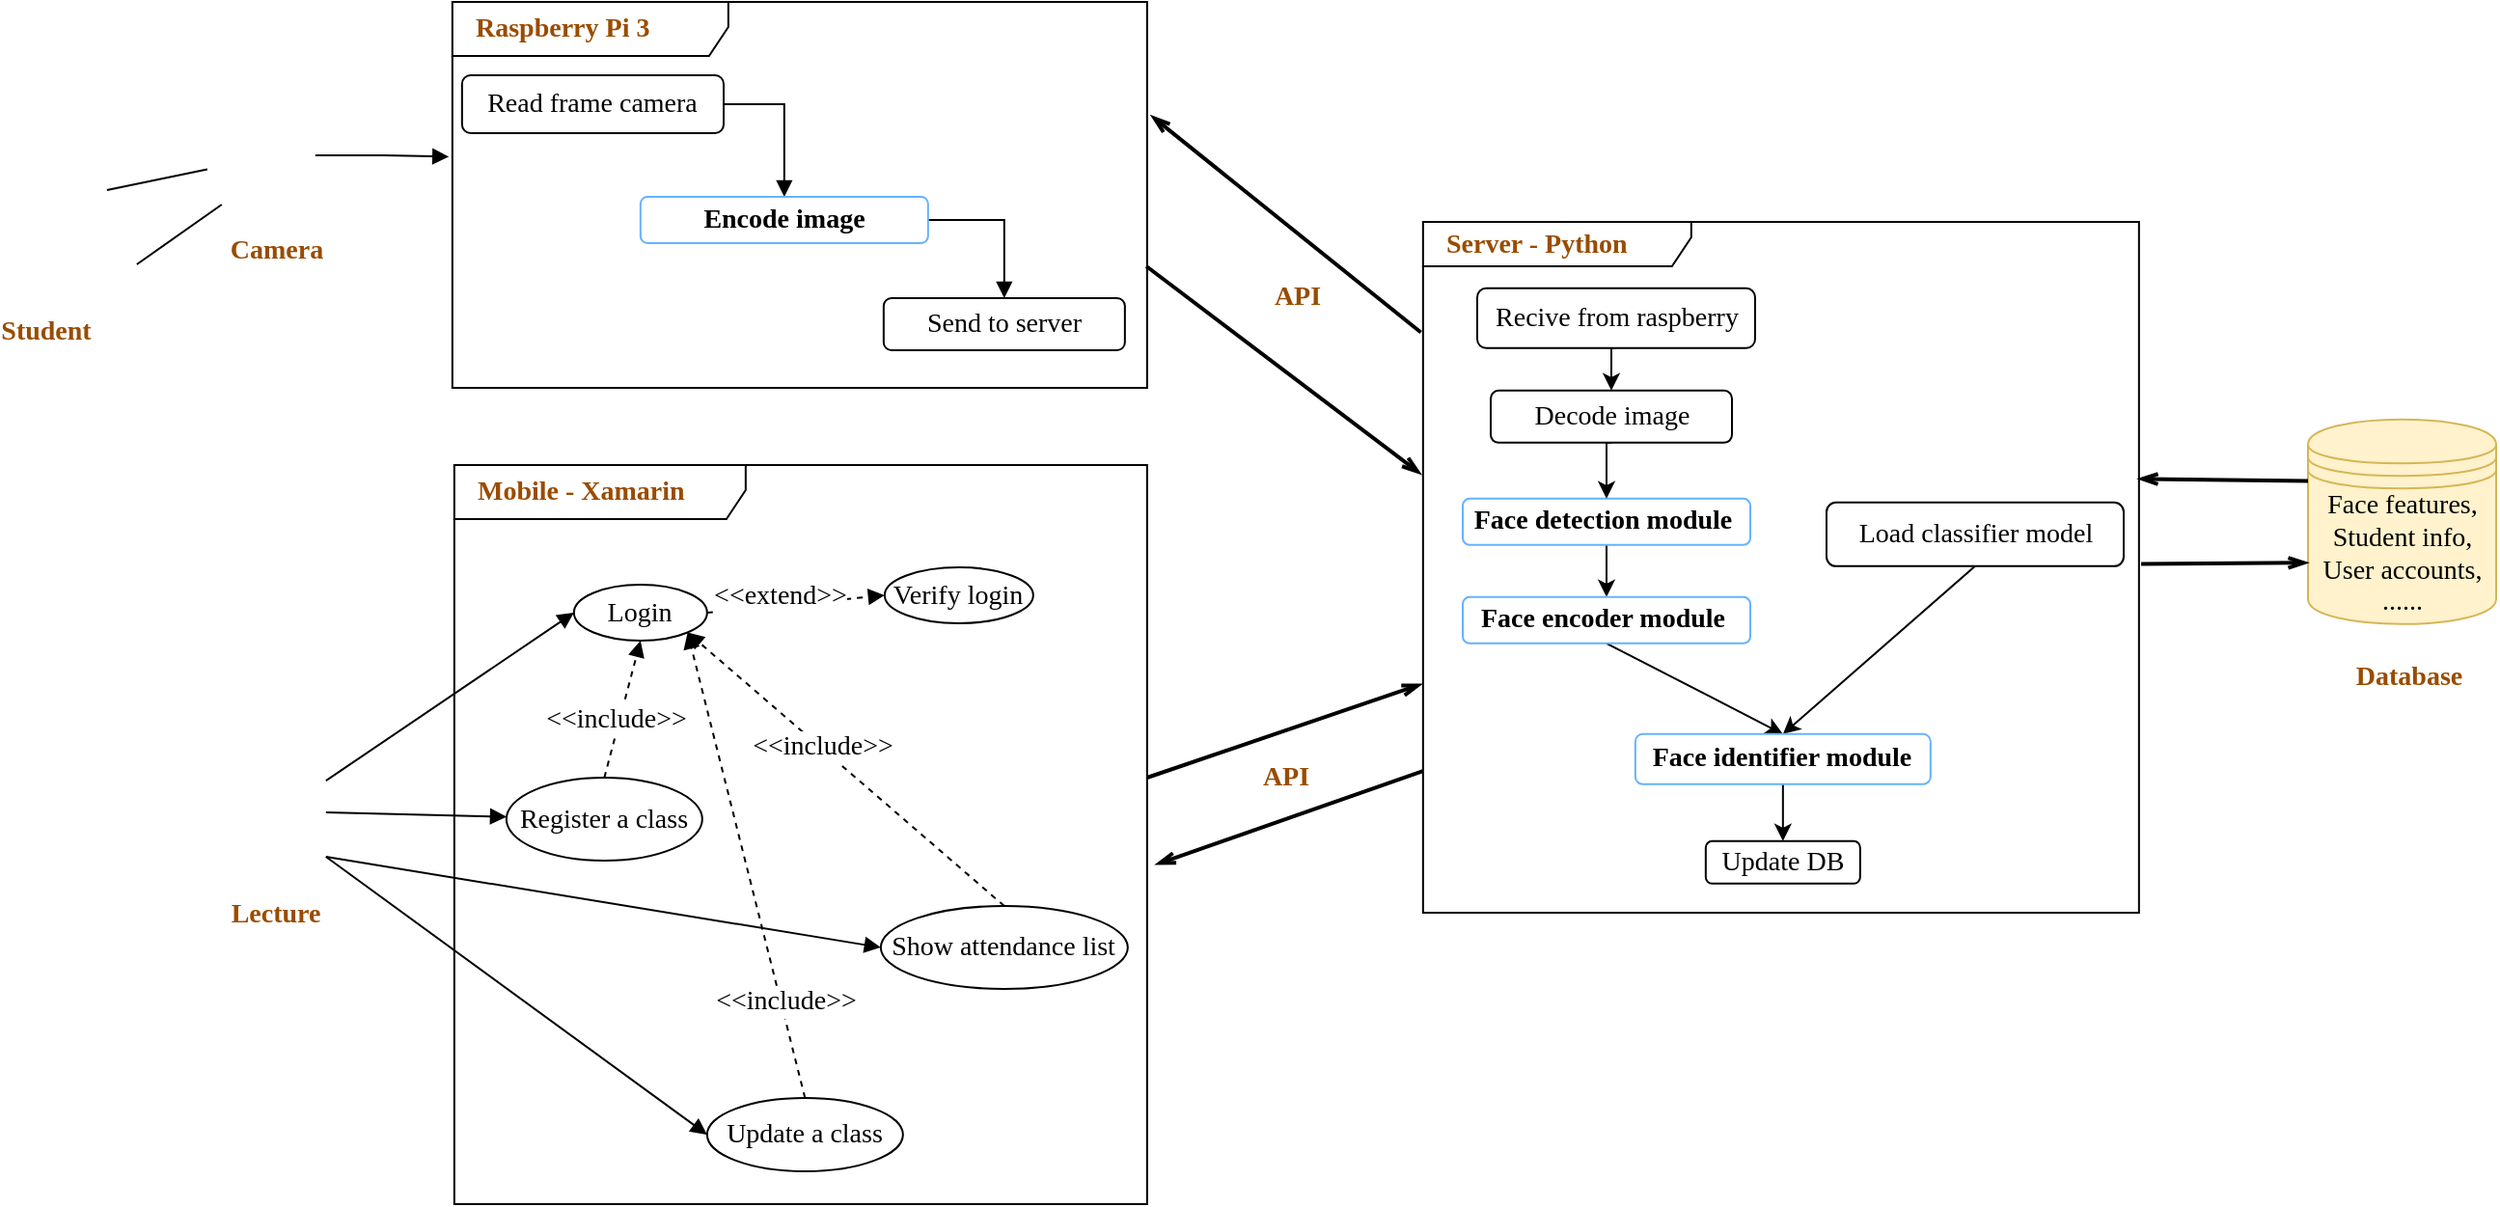 <mxfile version="14.4.3" type="device"><diagram id="TrGYtMfSvZCqW12sGQtQ" name="Page-1"><mxGraphModel dx="1662" dy="832" grid="0" gridSize="10" guides="1" tooltips="1" connect="1" arrows="1" fold="1" page="1" pageScale="1" pageWidth="3300" pageHeight="4681" math="0" shadow="0"><root><mxCell id="0"/><mxCell id="1" parent="0"/><mxCell id="8BWZ6EkXjRc2-Mct20W5-26" value="" style="edgeStyle=orthogonalEdgeStyle;rounded=0;orthogonalLoop=1;jettySize=auto;html=1;fontSize=14;entryX=-0.005;entryY=0.401;entryDx=0;entryDy=0;entryPerimeter=0;endArrow=block;endFill=1;fontFamily=Times New Roman;" parent="1" source="8BWZ6EkXjRc2-Mct20W5-1" target="8BWZ6EkXjRc2-Mct20W5-14" edge="1"><mxGeometry relative="1" as="geometry"/></mxCell><mxCell id="8BWZ6EkXjRc2-Mct20W5-1" value="" style="shape=image;verticalLabelPosition=bottom;labelBackgroundColor=#ffffff;verticalAlign=top;aspect=fixed;imageAspect=0;image=https://www.nicepng.com/png/detail/16-164446_camera-icons-pdf-camera-icon.png;fontFamily=Times New Roman;fontSize=14;" parent="1" vertex="1"><mxGeometry x="589.92" y="192.5" width="48.5" height="36" as="geometry"/></mxCell><mxCell id="8BWZ6EkXjRc2-Mct20W5-2" value="&lt;b style=&quot;font-size: 14px;&quot;&gt;&lt;font color=&quot;#994c00&quot; style=&quot;font-size: 14px;&quot;&gt;Camera&lt;/font&gt;&lt;/b&gt;" style="text;html=1;align=center;verticalAlign=middle;resizable=0;points=[];autosize=1;fontFamily=Times New Roman;fontSize=14;" parent="1" vertex="1"><mxGeometry x="588.92" y="249" width="58" height="21" as="geometry"/></mxCell><mxCell id="8BWZ6EkXjRc2-Mct20W5-3" value="&lt;font style=&quot;font-size: 14px;&quot;&gt;Face features,&lt;br style=&quot;font-size: 14px;&quot;&gt;Student info,&lt;br style=&quot;font-size: 14px;&quot;&gt;User accounts,&lt;br style=&quot;font-size: 14px;&quot;&gt;......&lt;br style=&quot;font-size: 14px;&quot;&gt;&lt;/font&gt;" style="shape=datastore;whiteSpace=wrap;html=1;fillColor=#fff2cc;strokeColor=#d6b656;fontFamily=Times New Roman;fontSize=14;" parent="1" vertex="1"><mxGeometry x="1671" y="347.42" width="97.5" height="106" as="geometry"/></mxCell><mxCell id="8BWZ6EkXjRc2-Mct20W5-4" value="&lt;div style=&quot;font-size: 14px;&quot;&gt;&lt;b style=&quot;font-size: 14px;&quot;&gt;&lt;font color=&quot;#994c00&quot; style=&quot;font-size: 14px;&quot;&gt;&amp;nbsp; &amp;nbsp;Mobile - Xamarin&lt;/font&gt;&lt;/b&gt;&lt;/div&gt;" style="shape=umlFrame;whiteSpace=wrap;html=1;width=151;height=28;align=left;fontFamily=Times New Roman;fontSize=14;" parent="1" vertex="1"><mxGeometry x="710.42" y="371" width="359" height="383" as="geometry"/></mxCell><mxCell id="8BWZ6EkXjRc2-Mct20W5-5" value="&lt;b style=&quot;font-size: 14px;&quot;&gt;&lt;font color=&quot;#994c00&quot; style=&quot;font-size: 14px;&quot;&gt;&amp;nbsp; &amp;nbsp;Server - Python&lt;/font&gt;&lt;/b&gt;" style="shape=umlFrame;whiteSpace=wrap;html=1;width=139;height=23;align=left;fontFamily=Times New Roman;fontSize=14;" parent="1" vertex="1"><mxGeometry x="1212.42" y="245" width="371" height="358" as="geometry"/></mxCell><mxCell id="8BWZ6EkXjRc2-Mct20W5-7" value="" style="shape=image;verticalLabelPosition=bottom;labelBackgroundColor=#ffffff;verticalAlign=top;aspect=fixed;imageAspect=0;image=https://cdn.iconscout.com/icon/free/png-512/xamarin-282427.png;fontFamily=Times New Roman;fontSize=14;" parent="1" vertex="1"><mxGeometry x="832.0" y="373" width="23" height="23" as="geometry"/></mxCell><mxCell id="8BWZ6EkXjRc2-Mct20W5-44" style="rounded=0;orthogonalLoop=1;jettySize=auto;html=1;entryX=0;entryY=0.5;entryDx=0;entryDy=0;startArrow=none;startFill=0;endArrow=block;endFill=1;fontSize=14;fontFamily=Times New Roman;" parent="1" source="8BWZ6EkXjRc2-Mct20W5-11" target="8BWZ6EkXjRc2-Mct20W5-39" edge="1"><mxGeometry relative="1" as="geometry"/></mxCell><mxCell id="8BWZ6EkXjRc2-Mct20W5-46" style="edgeStyle=none;rounded=0;orthogonalLoop=1;jettySize=auto;html=1;startArrow=none;startFill=0;endArrow=block;endFill=1;fontSize=14;fontFamily=Times New Roman;" parent="1" source="8BWZ6EkXjRc2-Mct20W5-11" target="8BWZ6EkXjRc2-Mct20W5-40" edge="1"><mxGeometry relative="1" as="geometry"/></mxCell><mxCell id="8BWZ6EkXjRc2-Mct20W5-48" style="edgeStyle=none;rounded=0;orthogonalLoop=1;jettySize=auto;html=1;exitX=1;exitY=1;exitDx=0;exitDy=0;startArrow=none;startFill=0;endArrow=block;endFill=1;fontSize=14;entryX=0;entryY=0.5;entryDx=0;entryDy=0;fontFamily=Times New Roman;" parent="1" source="8BWZ6EkXjRc2-Mct20W5-11" target="8BWZ6EkXjRc2-Mct20W5-42" edge="1"><mxGeometry relative="1" as="geometry"/></mxCell><mxCell id="8BWZ6EkXjRc2-Mct20W5-49" style="edgeStyle=none;rounded=0;orthogonalLoop=1;jettySize=auto;html=1;exitX=1;exitY=1;exitDx=0;exitDy=0;startArrow=none;startFill=0;endArrow=block;endFill=1;fontSize=14;entryX=0;entryY=0.5;entryDx=0;entryDy=0;fontFamily=Times New Roman;" parent="1" source="8BWZ6EkXjRc2-Mct20W5-11" target="8BWZ6EkXjRc2-Mct20W5-41" edge="1"><mxGeometry relative="1" as="geometry"/></mxCell><mxCell id="8BWZ6EkXjRc2-Mct20W5-11" value="" style="shape=image;verticalLabelPosition=bottom;labelBackgroundColor=#ffffff;verticalAlign=top;aspect=fixed;imageAspect=0;image=https://www.freeiconspng.com/thumbs/computer-user-icon/computer-user-icon-28.png;fontFamily=Times New Roman;fontSize=14;" parent="1" vertex="1"><mxGeometry x="596.92" y="527" width="47" height="47" as="geometry"/></mxCell><mxCell id="8BWZ6EkXjRc2-Mct20W5-12" value="" style="shape=image;verticalLabelPosition=bottom;labelBackgroundColor=#ffffff;verticalAlign=top;aspect=fixed;imageAspect=0;image=https://cdn3.iconfinder.com/data/icons/education-2-2/256/Student_Reading-512.png;fontFamily=Times New Roman;fontSize=14;" parent="1" vertex="1"><mxGeometry x="479" y="239" width="40.42" height="40.42" as="geometry"/></mxCell><mxCell id="8BWZ6EkXjRc2-Mct20W5-13" value="" style="shape=image;verticalLabelPosition=bottom;labelBackgroundColor=#ffffff;verticalAlign=top;aspect=fixed;imageAspect=0;image=https://cdn3.iconfinder.com/data/icons/logos-and-brands-adobe/512/267_Python-512.png;fontFamily=Times New Roman;fontSize=14;" parent="1" vertex="1"><mxGeometry x="1324" y="249" width="18.5" height="18.5" as="geometry"/></mxCell><mxCell id="8BWZ6EkXjRc2-Mct20W5-14" value="&lt;b style=&quot;font-size: 14px;&quot;&gt;&lt;font color=&quot;#994c00&quot; style=&quot;font-size: 14px;&quot;&gt;&amp;nbsp; &amp;nbsp;Raspberry Pi 3&lt;/font&gt;&lt;/b&gt;" style="shape=umlFrame;whiteSpace=wrap;html=1;width=143;height=28;align=left;fontFamily=Times New Roman;fontSize=14;" parent="1" vertex="1"><mxGeometry x="709.42" y="131" width="360" height="200" as="geometry"/></mxCell><mxCell id="8BWZ6EkXjRc2-Mct20W5-17" value="" style="shape=image;verticalLabelPosition=bottom;labelBackgroundColor=#ffffff;verticalAlign=top;aspect=fixed;imageAspect=0;image=https://cdn.iconscout.com/icon/free/png-256/raspberry-pi-3-569254.png;fontFamily=Times New Roman;fontSize=14;" parent="1" vertex="1"><mxGeometry x="819.3" y="133.5" width="24.5" height="24.5" as="geometry"/></mxCell><mxCell id="8BWZ6EkXjRc2-Mct20W5-18" value="&lt;b style=&quot;font-size: 14px;&quot;&gt;&lt;font color=&quot;#994c00&quot; style=&quot;font-size: 14px;&quot;&gt;Student&lt;/font&gt;&lt;/b&gt;" style="text;html=1;strokeColor=none;fillColor=none;align=center;verticalAlign=middle;whiteSpace=wrap;rounded=0;fontSize=14;fontFamily=Times New Roman;" parent="1" vertex="1"><mxGeometry x="479.42" y="291.5" width="40" height="20" as="geometry"/></mxCell><mxCell id="8BWZ6EkXjRc2-Mct20W5-19" value="&lt;b style=&quot;font-size: 14px;&quot;&gt;&lt;font color=&quot;#994c00&quot; style=&quot;font-size: 14px;&quot;&gt;Lecture&lt;/font&gt;&lt;/b&gt;" style="text;html=1;strokeColor=none;fillColor=none;align=center;verticalAlign=middle;whiteSpace=wrap;rounded=0;fontSize=14;fontFamily=Times New Roman;" parent="1" vertex="1"><mxGeometry x="598.42" y="594" width="40" height="20" as="geometry"/></mxCell><mxCell id="8BWZ6EkXjRc2-Mct20W5-20" value="&lt;b style=&quot;font-size: 14px;&quot;&gt;&lt;font color=&quot;#994c00&quot; style=&quot;font-size: 14px;&quot;&gt;Database&lt;/font&gt;&lt;/b&gt;" style="text;html=1;align=center;verticalAlign=middle;resizable=0;points=[];autosize=1;fontFamily=Times New Roman;fontSize=14;" parent="1" vertex="1"><mxGeometry x="1690.42" y="470" width="65" height="21" as="geometry"/></mxCell><mxCell id="8BWZ6EkXjRc2-Mct20W5-21" value="" style="endArrow=none;html=1;fontSize=14;fontFamily=Times New Roman;" parent="1" edge="1"><mxGeometry width="50" height="50" relative="1" as="geometry"><mxPoint x="530.42" y="228.5" as="sourcePoint"/><mxPoint x="582.42" y="217.71" as="targetPoint"/></mxGeometry></mxCell><mxCell id="8BWZ6EkXjRc2-Mct20W5-25" value="" style="endArrow=none;html=1;fontSize=14;fontFamily=Times New Roman;" parent="1" edge="1"><mxGeometry width="50" height="50" relative="1" as="geometry"><mxPoint x="545.92" y="267" as="sourcePoint"/><mxPoint x="589.92" y="236" as="targetPoint"/></mxGeometry></mxCell><mxCell id="8BWZ6EkXjRc2-Mct20W5-50" style="edgeStyle=none;rounded=0;orthogonalLoop=1;jettySize=auto;html=1;exitX=1;exitY=0.5;exitDx=0;exitDy=0;entryX=0;entryY=0.5;entryDx=0;entryDy=0;startArrow=none;startFill=0;endArrow=block;endFill=1;fontSize=14;dashed=1;fontFamily=Times New Roman;" parent="1" source="8BWZ6EkXjRc2-Mct20W5-39" target="8BWZ6EkXjRc2-Mct20W5-43" edge="1"><mxGeometry relative="1" as="geometry"/></mxCell><mxCell id="8BWZ6EkXjRc2-Mct20W5-54" value="&lt;font style=&quot;font-size: 14px;&quot;&gt;&amp;lt;&amp;lt;extend&amp;gt;&amp;gt;&lt;/font&gt;" style="edgeLabel;html=1;align=center;verticalAlign=middle;resizable=0;points=[];fontSize=14;fontFamily=Times New Roman;" parent="8BWZ6EkXjRc2-Mct20W5-50" vertex="1" connectable="0"><mxGeometry x="-0.415" y="1" relative="1" as="geometry"><mxPoint x="10.95" y="-4.78" as="offset"/></mxGeometry></mxCell><mxCell id="8BWZ6EkXjRc2-Mct20W5-39" value="Login" style="ellipse;whiteSpace=wrap;html=1;fontSize=14;fontFamily=Times New Roman;" parent="1" vertex="1"><mxGeometry x="772.42" y="433" width="69" height="29" as="geometry"/></mxCell><mxCell id="8BWZ6EkXjRc2-Mct20W5-53" style="edgeStyle=none;rounded=0;orthogonalLoop=1;jettySize=auto;html=1;exitX=0.5;exitY=0;exitDx=0;exitDy=0;entryX=0.5;entryY=1;entryDx=0;entryDy=0;dashed=1;startArrow=none;startFill=0;endArrow=block;endFill=1;fontSize=14;fontFamily=Times New Roman;" parent="1" source="8BWZ6EkXjRc2-Mct20W5-40" target="8BWZ6EkXjRc2-Mct20W5-39" edge="1"><mxGeometry relative="1" as="geometry"/></mxCell><mxCell id="8BWZ6EkXjRc2-Mct20W5-40" value="Register a class" style="ellipse;whiteSpace=wrap;html=1;fontSize=14;fontFamily=Times New Roman;" parent="1" vertex="1"><mxGeometry x="737.42" y="533" width="101.5" height="43" as="geometry"/></mxCell><mxCell id="8BWZ6EkXjRc2-Mct20W5-52" style="edgeStyle=none;rounded=0;orthogonalLoop=1;jettySize=auto;html=1;exitX=0.5;exitY=0;exitDx=0;exitDy=0;entryX=1;entryY=1;entryDx=0;entryDy=0;dashed=1;startArrow=none;startFill=0;endArrow=block;endFill=1;fontSize=14;fontFamily=Times New Roman;" parent="1" source="8BWZ6EkXjRc2-Mct20W5-41" target="8BWZ6EkXjRc2-Mct20W5-39" edge="1"><mxGeometry relative="1" as="geometry"/></mxCell><mxCell id="8BWZ6EkXjRc2-Mct20W5-41" value="Update a class" style="ellipse;whiteSpace=wrap;html=1;fontSize=14;fontFamily=Times New Roman;" parent="1" vertex="1"><mxGeometry x="841.42" y="699" width="101.5" height="38" as="geometry"/></mxCell><mxCell id="8BWZ6EkXjRc2-Mct20W5-51" style="edgeStyle=none;rounded=0;orthogonalLoop=1;jettySize=auto;html=1;exitX=0.5;exitY=0;exitDx=0;exitDy=0;entryX=1;entryY=1;entryDx=0;entryDy=0;dashed=1;startArrow=none;startFill=0;endArrow=block;endFill=1;fontSize=14;fontFamily=Times New Roman;" parent="1" source="8BWZ6EkXjRc2-Mct20W5-42" target="8BWZ6EkXjRc2-Mct20W5-39" edge="1"><mxGeometry relative="1" as="geometry"/></mxCell><mxCell id="8BWZ6EkXjRc2-Mct20W5-42" value="Show&amp;nbsp;&lt;span style=&quot;text-align: left; font-size: 14px;&quot;&gt;attendance list&lt;/span&gt;" style="ellipse;whiteSpace=wrap;html=1;fontSize=14;fontFamily=Times New Roman;" parent="1" vertex="1"><mxGeometry x="931.42" y="599.5" width="128" height="43" as="geometry"/></mxCell><mxCell id="8BWZ6EkXjRc2-Mct20W5-43" value="Verify login" style="ellipse;whiteSpace=wrap;html=1;fontSize=14;fontFamily=Times New Roman;" parent="1" vertex="1"><mxGeometry x="933.42" y="424" width="77" height="29" as="geometry"/></mxCell><mxCell id="8BWZ6EkXjRc2-Mct20W5-55" value="&lt;font style=&quot;font-size: 14px;&quot;&gt;&amp;lt;&amp;lt;include&amp;gt;&amp;gt;&lt;/font&gt;" style="edgeLabel;html=1;align=center;verticalAlign=middle;resizable=0;points=[];fontSize=14;fontFamily=Times New Roman;" parent="1" vertex="1" connectable="0"><mxGeometry x="883.419" y="517.998" as="geometry"><mxPoint x="17" y="-1" as="offset"/></mxGeometry></mxCell><mxCell id="8BWZ6EkXjRc2-Mct20W5-56" value="&lt;font style=&quot;font-size: 14px;&quot;&gt;&amp;lt;&amp;lt;include&amp;gt;&amp;gt;&lt;/font&gt;" style="edgeLabel;html=1;align=center;verticalAlign=middle;resizable=0;points=[];fontSize=14;fontFamily=Times New Roman;" parent="1" vertex="1" connectable="0"><mxGeometry x="881.419" y="648.998" as="geometry"/></mxCell><mxCell id="8BWZ6EkXjRc2-Mct20W5-57" value="&lt;font style=&quot;font-size: 14px;&quot;&gt;&amp;lt;&amp;lt;include&amp;gt;&amp;gt;&lt;/font&gt;" style="edgeLabel;html=1;align=center;verticalAlign=middle;resizable=0;points=[];fontSize=14;fontFamily=Times New Roman;" parent="1" vertex="1" connectable="0"><mxGeometry x="793.419" y="502.998" as="geometry"/></mxCell><mxCell id="8BWZ6EkXjRc2-Mct20W5-62" style="edgeStyle=orthogonalEdgeStyle;rounded=0;orthogonalLoop=1;jettySize=auto;html=1;exitX=1;exitY=0.5;exitDx=0;exitDy=0;entryX=0.5;entryY=0;entryDx=0;entryDy=0;startArrow=none;startFill=0;endArrow=block;endFill=1;fontSize=14;fontFamily=Times New Roman;" parent="1" source="8BWZ6EkXjRc2-Mct20W5-59" target="8BWZ6EkXjRc2-Mct20W5-60" edge="1"><mxGeometry relative="1" as="geometry"/></mxCell><mxCell id="8BWZ6EkXjRc2-Mct20W5-59" value="Read frame camera" style="rounded=1;whiteSpace=wrap;html=1;fontSize=14;fontFamily=Times New Roman;" parent="1" vertex="1"><mxGeometry x="714.42" y="169" width="135.58" height="30" as="geometry"/></mxCell><mxCell id="8BWZ6EkXjRc2-Mct20W5-64" style="edgeStyle=orthogonalEdgeStyle;rounded=0;orthogonalLoop=1;jettySize=auto;html=1;exitX=1;exitY=0.5;exitDx=0;exitDy=0;entryX=0.5;entryY=0;entryDx=0;entryDy=0;startArrow=none;startFill=0;endArrow=block;endFill=1;fontSize=14;fontFamily=Times New Roman;" parent="1" source="8BWZ6EkXjRc2-Mct20W5-60" target="nKHihtHjk1QUTqYBse1L-1" edge="1"><mxGeometry relative="1" as="geometry"><mxPoint x="949" y="264" as="targetPoint"/></mxGeometry></mxCell><mxCell id="8BWZ6EkXjRc2-Mct20W5-60" value="&lt;b style=&quot;font-size: 14px&quot;&gt;Encode image&lt;/b&gt;" style="rounded=1;whiteSpace=wrap;html=1;fontSize=14;strokeColor=#66B2FF;fontFamily=Times New Roman;" parent="1" vertex="1"><mxGeometry x="806.92" y="232" width="149" height="24" as="geometry"/></mxCell><mxCell id="nKHihtHjk1QUTqYBse1L-9" style="edgeStyle=none;rounded=0;orthogonalLoop=1;jettySize=auto;html=1;exitX=0.5;exitY=1;exitDx=0;exitDy=0;entryX=0.5;entryY=0;entryDx=0;entryDy=0;fontFamily=Times New Roman;fontSize=14;" parent="1" source="8BWZ6EkXjRc2-Mct20W5-65" target="8BWZ6EkXjRc2-Mct20W5-67" edge="1"><mxGeometry relative="1" as="geometry"/></mxCell><mxCell id="8BWZ6EkXjRc2-Mct20W5-65" value="Load classifier model" style="rounded=1;whiteSpace=wrap;html=1;fontSize=14;fontFamily=Times New Roman;" parent="1" vertex="1"><mxGeometry x="1421.5" y="390.42" width="154" height="33" as="geometry"/></mxCell><mxCell id="nKHihtHjk1QUTqYBse1L-8" style="rounded=0;orthogonalLoop=1;jettySize=auto;html=1;exitX=0.5;exitY=1;exitDx=0;exitDy=0;entryX=0.5;entryY=0;entryDx=0;entryDy=0;fontFamily=Times New Roman;fontSize=14;" parent="1" source="Jr8Vrkm4FnDI81Y82fPg-4" target="8BWZ6EkXjRc2-Mct20W5-67" edge="1"><mxGeometry relative="1" as="geometry"><mxPoint x="1303.25" y="497" as="sourcePoint"/></mxGeometry></mxCell><mxCell id="nKHihtHjk1QUTqYBse1L-10" style="edgeStyle=none;rounded=0;orthogonalLoop=1;jettySize=auto;html=1;exitX=0.5;exitY=1;exitDx=0;exitDy=0;entryX=0.5;entryY=0;entryDx=0;entryDy=0;fontFamily=Times New Roman;fontSize=14;" parent="1" source="8BWZ6EkXjRc2-Mct20W5-67" target="8BWZ6EkXjRc2-Mct20W5-68" edge="1"><mxGeometry relative="1" as="geometry"/></mxCell><mxCell id="8BWZ6EkXjRc2-Mct20W5-67" value="&lt;b style=&quot;font-size: 14px&quot;&gt;Face identifier module&lt;/b&gt;" style="rounded=1;whiteSpace=wrap;html=1;fontSize=14;strokeColor=#66B2FF;fontFamily=Times New Roman;" parent="1" vertex="1"><mxGeometry x="1322.42" y="510.42" width="153" height="26" as="geometry"/></mxCell><mxCell id="8BWZ6EkXjRc2-Mct20W5-68" value="Update DB" style="rounded=1;whiteSpace=wrap;html=1;fontSize=14;fontFamily=Times New Roman;" parent="1" vertex="1"><mxGeometry x="1358.92" y="565.92" width="80" height="22" as="geometry"/></mxCell><mxCell id="nKHihtHjk1QUTqYBse1L-1" value="Send to server" style="rounded=1;whiteSpace=wrap;html=1;fontSize=14;fontFamily=Times New Roman;" parent="1" vertex="1"><mxGeometry x="932.92" y="284.5" width="125" height="27" as="geometry"/></mxCell><mxCell id="Il2b3T3247Y_IcsVxN_s-1" value="" style="endArrow=openThin;html=1;strokeWidth=2;endFill=0;exitX=0.999;exitY=0.685;exitDx=0;exitDy=0;exitPerimeter=0;entryX=-0.003;entryY=0.365;entryDx=0;entryDy=0;entryPerimeter=0;fontFamily=Times New Roman;fontSize=14;" parent="1" source="8BWZ6EkXjRc2-Mct20W5-14" target="8BWZ6EkXjRc2-Mct20W5-5" edge="1"><mxGeometry width="50" height="50" relative="1" as="geometry"><mxPoint x="1194.42" y="650" as="sourcePoint"/><mxPoint x="1244.42" y="600" as="targetPoint"/></mxGeometry></mxCell><mxCell id="Il2b3T3247Y_IcsVxN_s-2" value="" style="endArrow=openThin;html=1;strokeWidth=2;endFill=0;exitX=1.008;exitY=0.505;exitDx=0;exitDy=0;exitPerimeter=0;entryX=-0.002;entryY=0.669;entryDx=0;entryDy=0;entryPerimeter=0;fontFamily=Times New Roman;fontSize=14;" parent="1" target="8BWZ6EkXjRc2-Mct20W5-5" edge="1"><mxGeometry width="50" height="50" relative="1" as="geometry"><mxPoint x="1069.42" y="533" as="sourcePoint"/><mxPoint x="1208.427" y="668" as="targetPoint"/></mxGeometry></mxCell><mxCell id="Il2b3T3247Y_IcsVxN_s-3" value="" style="endArrow=openThin;html=1;strokeWidth=2;endFill=0;exitX=0;exitY=0.795;exitDx=0;exitDy=0;exitPerimeter=0;fontFamily=Times New Roman;fontSize=14;" parent="1" source="8BWZ6EkXjRc2-Mct20W5-5" edge="1"><mxGeometry width="50" height="50" relative="1" as="geometry"><mxPoint x="1154.42" y="503" as="sourcePoint"/><mxPoint x="1074" y="578" as="targetPoint"/></mxGeometry></mxCell><mxCell id="Il2b3T3247Y_IcsVxN_s-4" value="" style="endArrow=openThin;html=1;strokeWidth=2;endFill=0;exitX=-0.003;exitY=0.16;exitDx=0;exitDy=0;exitPerimeter=0;entryX=1.006;entryY=0.295;entryDx=0;entryDy=0;entryPerimeter=0;fontFamily=Times New Roman;fontSize=14;" parent="1" source="8BWZ6EkXjRc2-Mct20W5-5" target="8BWZ6EkXjRc2-Mct20W5-14" edge="1"><mxGeometry width="50" height="50" relative="1" as="geometry"><mxPoint x="1119.42" y="388.5" as="sourcePoint"/><mxPoint x="1258.427" y="523.5" as="targetPoint"/></mxGeometry></mxCell><mxCell id="Il2b3T3247Y_IcsVxN_s-5" value="" style="endArrow=openThin;html=1;strokeWidth=2;endFill=0;exitX=0;exitY=0.3;exitDx=0;exitDy=0;entryX=0.999;entryY=0.372;entryDx=0;entryDy=0;entryPerimeter=0;fontFamily=Times New Roman;fontSize=14;" parent="1" source="8BWZ6EkXjRc2-Mct20W5-3" target="8BWZ6EkXjRc2-Mct20W5-5" edge="1"><mxGeometry width="50" height="50" relative="1" as="geometry"><mxPoint x="1606.42" y="448" as="sourcePoint"/><mxPoint x="1745.427" y="583" as="targetPoint"/></mxGeometry></mxCell><mxCell id="Il2b3T3247Y_IcsVxN_s-6" value="" style="endArrow=openThin;html=1;strokeWidth=2;endFill=0;exitX=1.003;exitY=0.495;exitDx=0;exitDy=0;exitPerimeter=0;entryX=0;entryY=0.7;entryDx=0;entryDy=0;fontFamily=Times New Roman;fontSize=14;" parent="1" source="8BWZ6EkXjRc2-Mct20W5-5" target="8BWZ6EkXjRc2-Mct20W5-3" edge="1"><mxGeometry width="50" height="50" relative="1" as="geometry"><mxPoint x="1630.42" y="507.5" as="sourcePoint"/><mxPoint x="1769.427" y="642.5" as="targetPoint"/></mxGeometry></mxCell><mxCell id="Il2b3T3247Y_IcsVxN_s-9" value="&lt;b style=&quot;font-size: 14px;&quot;&gt;&lt;font color=&quot;#994c00&quot; style=&quot;font-size: 14px;&quot;&gt;API&lt;/font&gt;&lt;/b&gt;" style="text;html=1;align=center;verticalAlign=middle;resizable=0;points=[];autosize=1;fontFamily=Times New Roman;fontSize=14;" parent="1" vertex="1"><mxGeometry x="1130.42" y="273.5" width="34" height="21" as="geometry"/></mxCell><mxCell id="Il2b3T3247Y_IcsVxN_s-10" value="&lt;b style=&quot;font-size: 14px;&quot;&gt;&lt;font color=&quot;#994c00&quot; style=&quot;font-size: 14px;&quot;&gt;API&lt;/font&gt;&lt;/b&gt;" style="text;html=1;align=center;verticalAlign=middle;resizable=0;points=[];autosize=1;fontFamily=Times New Roman;fontSize=14;" parent="1" vertex="1"><mxGeometry x="1124" y="522" width="34" height="21" as="geometry"/></mxCell><mxCell id="Jr8Vrkm4FnDI81Y82fPg-7" value="" style="edgeStyle=orthogonalEdgeStyle;rounded=0;orthogonalLoop=1;jettySize=auto;html=1;fontFamily=Times New Roman;fontSize=14;" edge="1" parent="1" source="Jr8Vrkm4FnDI81Y82fPg-3" target="Jr8Vrkm4FnDI81Y82fPg-4"><mxGeometry relative="1" as="geometry"/></mxCell><mxCell id="Jr8Vrkm4FnDI81Y82fPg-3" value="&lt;b style=&quot;font-size: 14px;&quot;&gt;Face detection module&amp;nbsp;&lt;/b&gt;" style="rounded=1;whiteSpace=wrap;html=1;fontSize=14;strokeColor=#66B2FF;fontFamily=Times New Roman;" vertex="1" parent="1"><mxGeometry x="1233" y="388.42" width="149" height="24" as="geometry"/></mxCell><mxCell id="Jr8Vrkm4FnDI81Y82fPg-4" value="&lt;b style=&quot;font-size: 14px&quot;&gt;Face encoder module&amp;nbsp;&lt;/b&gt;" style="rounded=1;whiteSpace=wrap;html=1;fontSize=14;strokeColor=#66B2FF;fontFamily=Times New Roman;" vertex="1" parent="1"><mxGeometry x="1233" y="439.42" width="149" height="24" as="geometry"/></mxCell><mxCell id="Jr8Vrkm4FnDI81Y82fPg-11" style="edgeStyle=orthogonalEdgeStyle;rounded=0;orthogonalLoop=1;jettySize=auto;html=1;exitX=0.5;exitY=1;exitDx=0;exitDy=0;entryX=0.5;entryY=0;entryDx=0;entryDy=0;fontFamily=Times New Roman;fontSize=14;" edge="1" parent="1" source="Jr8Vrkm4FnDI81Y82fPg-6" target="Jr8Vrkm4FnDI81Y82fPg-8"><mxGeometry relative="1" as="geometry"/></mxCell><mxCell id="Jr8Vrkm4FnDI81Y82fPg-6" value="Recive from raspberry" style="rounded=1;whiteSpace=wrap;html=1;fontSize=14;fontFamily=Times New Roman;" vertex="1" parent="1"><mxGeometry x="1240.5" y="279.42" width="144" height="31" as="geometry"/></mxCell><mxCell id="Jr8Vrkm4FnDI81Y82fPg-10" style="edgeStyle=orthogonalEdgeStyle;rounded=0;orthogonalLoop=1;jettySize=auto;html=1;exitX=0.5;exitY=1;exitDx=0;exitDy=0;entryX=0.5;entryY=0;entryDx=0;entryDy=0;fontFamily=Times New Roman;fontSize=14;" edge="1" parent="1" source="Jr8Vrkm4FnDI81Y82fPg-8" target="Jr8Vrkm4FnDI81Y82fPg-3"><mxGeometry relative="1" as="geometry"/></mxCell><mxCell id="Jr8Vrkm4FnDI81Y82fPg-8" value="Decode image" style="rounded=1;whiteSpace=wrap;html=1;fontSize=14;fontFamily=Times New Roman;" vertex="1" parent="1"><mxGeometry x="1247.5" y="332.42" width="125" height="27" as="geometry"/></mxCell></root></mxGraphModel></diagram></mxfile>